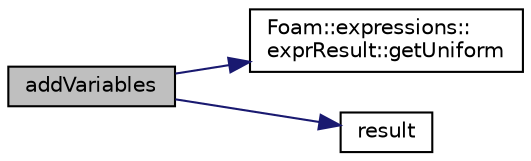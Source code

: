digraph "addVariables"
{
  bgcolor="transparent";
  edge [fontname="Helvetica",fontsize="10",labelfontname="Helvetica",labelfontsize="10"];
  node [fontname="Helvetica",fontsize="10",shape=record];
  rankdir="LR";
  Node1 [label="addVariables",height=0.2,width=0.4,color="black", fillcolor="grey75", style="filled" fontcolor="black"];
  Node1 -> Node2 [color="midnightblue",fontsize="10",style="solid",fontname="Helvetica"];
  Node2 [label="Foam::expressions::\lexprResult::getUniform",height=0.2,width=0.4,color="black",URL="$classFoam_1_1expressions_1_1exprResult.html#aca1c028529efbf4571c2e1a4d746b837",tooltip="Construct a uniform field from the current results. "];
  Node1 -> Node3 [color="midnightblue",fontsize="10",style="solid",fontname="Helvetica"];
  Node3 [label="result",height=0.2,width=0.4,color="black",URL="$classFoam_1_1expressions_1_1exprDriver.html#a1534c03b19dc37a7e95bf808e8182cb1",tooltip="Const access to expression result. "];
}
